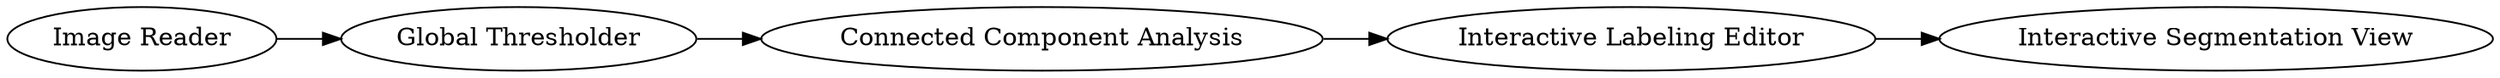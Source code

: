 digraph {
	11 -> 6
	13 -> 14
	8 -> 13
	6 -> 8
	13 [label="Interactive Labeling Editor"]
	11 [label="Image Reader"]
	6 [label="Global Thresholder"]
	8 [label="Connected Component Analysis"]
	14 [label="Interactive Segmentation View"]
	rankdir=LR
}
